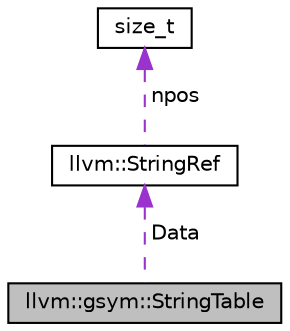 digraph "llvm::gsym::StringTable"
{
 // LATEX_PDF_SIZE
  bgcolor="transparent";
  edge [fontname="Helvetica",fontsize="10",labelfontname="Helvetica",labelfontsize="10"];
  node [fontname="Helvetica",fontsize="10",shape="box"];
  Node1 [label="llvm::gsym::StringTable",height=0.2,width=0.4,color="black", fillcolor="grey75", style="filled", fontcolor="black",tooltip="String tables in GSYM files are required to start with an empty string at offset zero."];
  Node2 -> Node1 [dir="back",color="darkorchid3",fontsize="10",style="dashed",label=" Data" ,fontname="Helvetica"];
  Node2 [label="llvm::StringRef",height=0.2,width=0.4,color="black",URL="$classllvm_1_1StringRef.html",tooltip="StringRef - Represent a constant reference to a string, i.e."];
  Node3 -> Node2 [dir="back",color="darkorchid3",fontsize="10",style="dashed",label=" npos" ,fontname="Helvetica"];
  Node3 [label="size_t",height=0.2,width=0.4,color="black",URL="$classsize__t.html",tooltip=" "];
}
